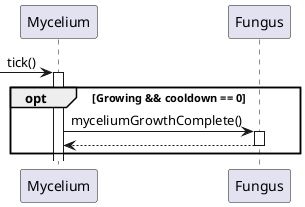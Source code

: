 @startuml

participant "Mycelium" as mycelium
participant "Fungus" as fungus

-> mycelium : tick()
activate mycelium

opt Growing && cooldown == 0
    mycelium -> fungus : myceliumGrowthComplete()
    activate fungus
    mycelium <-- fungus
    deactivate fungus
end

@enduml